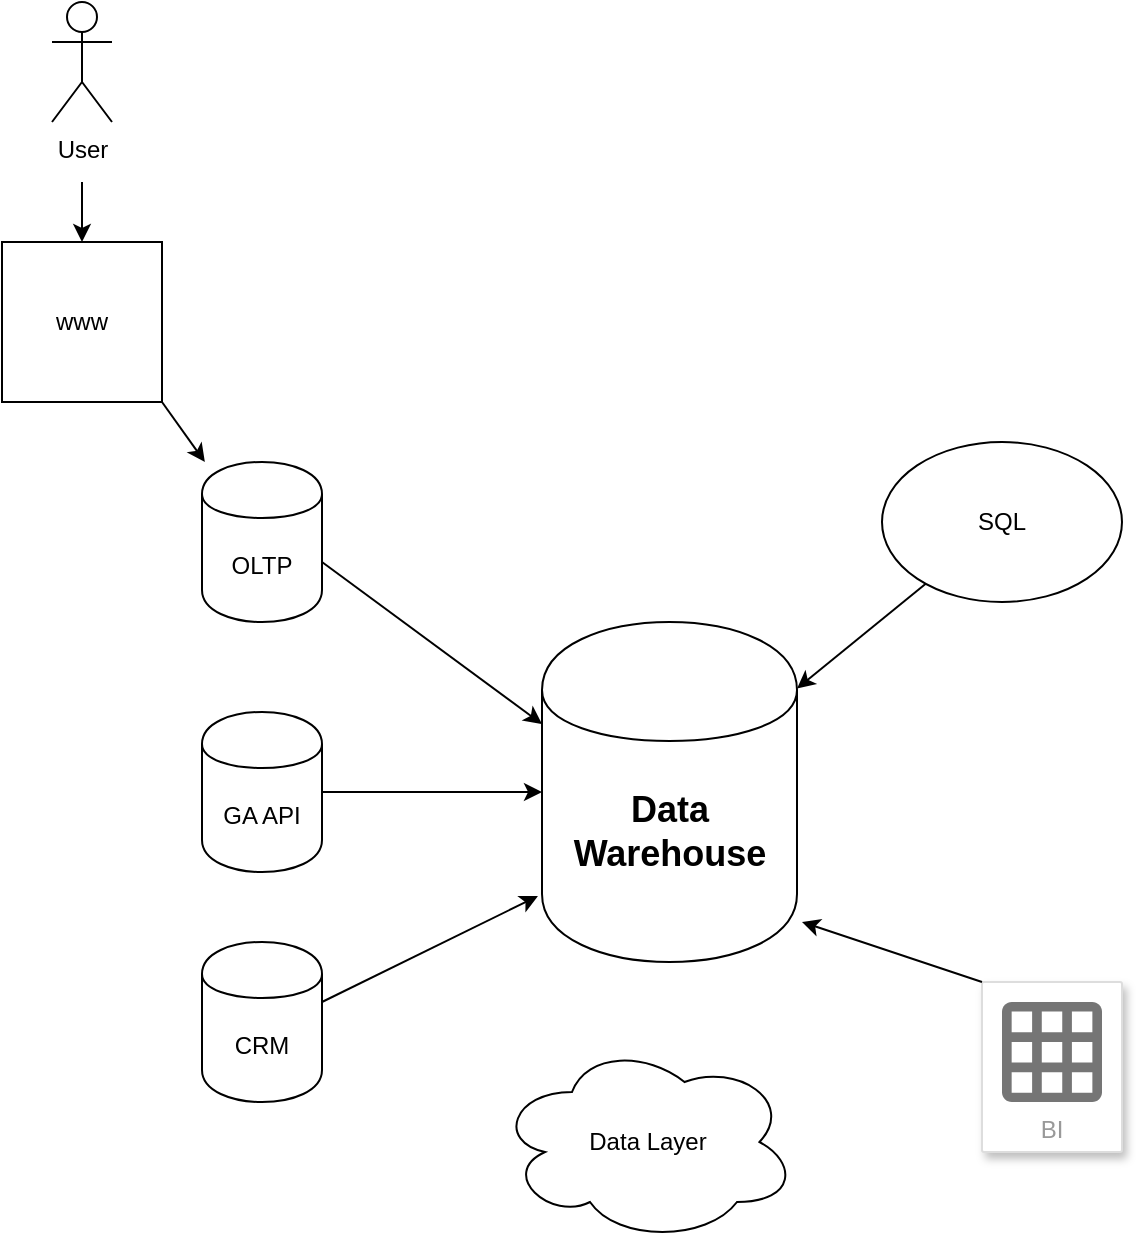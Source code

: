 <mxfile version="13.0.3" type="device"><diagram id="XIV529YvWMugpJRTs0kg" name="Страница 1"><mxGraphModel dx="1350" dy="816" grid="1" gridSize="10" guides="1" tooltips="1" connect="1" arrows="1" fold="1" page="1" pageScale="1" pageWidth="827" pageHeight="1169" math="0" shadow="0"><root><mxCell id="0"/><mxCell id="1" parent="0"/><mxCell id="xZgA-dTADMH9SpMSJaGv-1" value="&lt;h2&gt;Data&lt;br&gt;Warehouse&lt;/h2&gt;" style="shape=cylinder;whiteSpace=wrap;html=1;boundedLbl=1;backgroundOutline=1;" vertex="1" parent="1"><mxGeometry x="350" y="310" width="127.5" height="170" as="geometry"/></mxCell><mxCell id="xZgA-dTADMH9SpMSJaGv-5" value="" style="endArrow=classic;html=1;entryX=0;entryY=0.3;entryDx=0;entryDy=0;" edge="1" parent="1" target="xZgA-dTADMH9SpMSJaGv-1"><mxGeometry width="50" height="50" relative="1" as="geometry"><mxPoint x="240" y="280" as="sourcePoint"/><mxPoint x="230" y="370" as="targetPoint"/></mxGeometry></mxCell><mxCell id="xZgA-dTADMH9SpMSJaGv-6" value="OLTP" style="shape=cylinder;whiteSpace=wrap;html=1;boundedLbl=1;backgroundOutline=1;" vertex="1" parent="1"><mxGeometry x="180" y="230" width="60" height="80" as="geometry"/></mxCell><mxCell id="xZgA-dTADMH9SpMSJaGv-7" value="GA API" style="shape=cylinder;whiteSpace=wrap;html=1;boundedLbl=1;backgroundOutline=1;" vertex="1" parent="1"><mxGeometry x="180" y="355" width="60" height="80" as="geometry"/></mxCell><mxCell id="xZgA-dTADMH9SpMSJaGv-8" value="" style="endArrow=classic;html=1;entryX=0;entryY=0.5;entryDx=0;entryDy=0;" edge="1" parent="1" source="xZgA-dTADMH9SpMSJaGv-7" target="xZgA-dTADMH9SpMSJaGv-1"><mxGeometry width="50" height="50" relative="1" as="geometry"><mxPoint x="390" y="440" as="sourcePoint"/><mxPoint x="440" y="390" as="targetPoint"/></mxGeometry></mxCell><mxCell id="xZgA-dTADMH9SpMSJaGv-9" value="CRM" style="shape=cylinder;whiteSpace=wrap;html=1;boundedLbl=1;backgroundOutline=1;" vertex="1" parent="1"><mxGeometry x="180" y="470" width="60" height="80" as="geometry"/></mxCell><mxCell id="xZgA-dTADMH9SpMSJaGv-10" value="" style="endArrow=classic;html=1;entryX=-0.016;entryY=0.806;entryDx=0;entryDy=0;entryPerimeter=0;" edge="1" parent="1" target="xZgA-dTADMH9SpMSJaGv-1"><mxGeometry width="50" height="50" relative="1" as="geometry"><mxPoint x="240" y="500" as="sourcePoint"/><mxPoint x="440" y="390" as="targetPoint"/></mxGeometry></mxCell><mxCell id="xZgA-dTADMH9SpMSJaGv-11" value="www" style="whiteSpace=wrap;html=1;aspect=fixed;" vertex="1" parent="1"><mxGeometry x="80" y="120" width="80" height="80" as="geometry"/></mxCell><mxCell id="xZgA-dTADMH9SpMSJaGv-13" value="" style="endArrow=classic;html=1;exitX=1;exitY=1;exitDx=0;exitDy=0;" edge="1" parent="1" source="xZgA-dTADMH9SpMSJaGv-11" target="xZgA-dTADMH9SpMSJaGv-6"><mxGeometry width="50" height="50" relative="1" as="geometry"><mxPoint x="390" y="440" as="sourcePoint"/><mxPoint x="440" y="390" as="targetPoint"/></mxGeometry></mxCell><mxCell id="xZgA-dTADMH9SpMSJaGv-14" value="User" style="shape=umlActor;verticalLabelPosition=bottom;labelBackgroundColor=#ffffff;verticalAlign=top;html=1;outlineConnect=0;" vertex="1" parent="1"><mxGeometry x="105" width="30" height="60" as="geometry"/></mxCell><mxCell id="xZgA-dTADMH9SpMSJaGv-15" value="" style="endArrow=classic;html=1;entryX=0.5;entryY=0;entryDx=0;entryDy=0;" edge="1" parent="1" target="xZgA-dTADMH9SpMSJaGv-11"><mxGeometry width="50" height="50" relative="1" as="geometry"><mxPoint x="120" y="90" as="sourcePoint"/><mxPoint x="440" y="390" as="targetPoint"/></mxGeometry></mxCell><mxCell id="xZgA-dTADMH9SpMSJaGv-16" value="Data Layer" style="ellipse;shape=cloud;whiteSpace=wrap;html=1;" vertex="1" parent="1"><mxGeometry x="327.5" y="520" width="150" height="100" as="geometry"/></mxCell><mxCell id="xZgA-dTADMH9SpMSJaGv-18" value="BI" style="strokeColor=#dddddd;shadow=1;strokeWidth=1;rounded=1;absoluteArcSize=1;arcSize=2;labelPosition=center;verticalLabelPosition=middle;align=center;verticalAlign=bottom;spacingLeft=0;fontColor=#999999;fontSize=12;whiteSpace=wrap;spacingBottom=2;" vertex="1" parent="1"><mxGeometry x="570" y="490" width="70" height="85" as="geometry"/></mxCell><mxCell id="xZgA-dTADMH9SpMSJaGv-19" value="" style="dashed=0;connectable=0;html=1;fillColor=#757575;strokeColor=none;shape=mxgraph.gcp2.report;part=1;" vertex="1" parent="xZgA-dTADMH9SpMSJaGv-18"><mxGeometry x="0.5" width="50" height="50" relative="1" as="geometry"><mxPoint x="-25" y="10" as="offset"/></mxGeometry></mxCell><mxCell id="xZgA-dTADMH9SpMSJaGv-23" value="" style="endArrow=classic;html=1;exitX=0;exitY=0;exitDx=0;exitDy=0;" edge="1" parent="1" source="xZgA-dTADMH9SpMSJaGv-18"><mxGeometry width="50" height="50" relative="1" as="geometry"><mxPoint x="610" y="440" as="sourcePoint"/><mxPoint x="480" y="460" as="targetPoint"/></mxGeometry></mxCell><mxCell id="xZgA-dTADMH9SpMSJaGv-25" value="SQL" style="ellipse;whiteSpace=wrap;html=1;" vertex="1" parent="1"><mxGeometry x="520" y="220" width="120" height="80" as="geometry"/></mxCell><mxCell id="xZgA-dTADMH9SpMSJaGv-26" value="" style="endArrow=classic;html=1;" edge="1" parent="1" source="xZgA-dTADMH9SpMSJaGv-25" target="xZgA-dTADMH9SpMSJaGv-1"><mxGeometry width="50" height="50" relative="1" as="geometry"><mxPoint x="390" y="440" as="sourcePoint"/><mxPoint x="440" y="390" as="targetPoint"/></mxGeometry></mxCell></root></mxGraphModel></diagram></mxfile>
